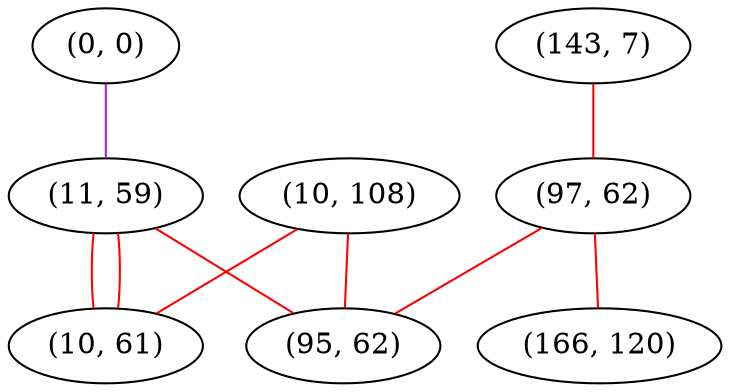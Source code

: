 graph "" {
"(0, 0)";
"(11, 59)";
"(10, 108)";
"(143, 7)";
"(10, 61)";
"(97, 62)";
"(95, 62)";
"(166, 120)";
"(0, 0)" -- "(11, 59)"  [color=purple, key=0, weight=4];
"(11, 59)" -- "(95, 62)"  [color=red, key=0, weight=1];
"(11, 59)" -- "(10, 61)"  [color=red, key=0, weight=1];
"(11, 59)" -- "(10, 61)"  [color=red, key=1, weight=1];
"(10, 108)" -- "(95, 62)"  [color=red, key=0, weight=1];
"(10, 108)" -- "(10, 61)"  [color=red, key=0, weight=1];
"(143, 7)" -- "(97, 62)"  [color=red, key=0, weight=1];
"(97, 62)" -- "(95, 62)"  [color=red, key=0, weight=1];
"(97, 62)" -- "(166, 120)"  [color=red, key=0, weight=1];
}
